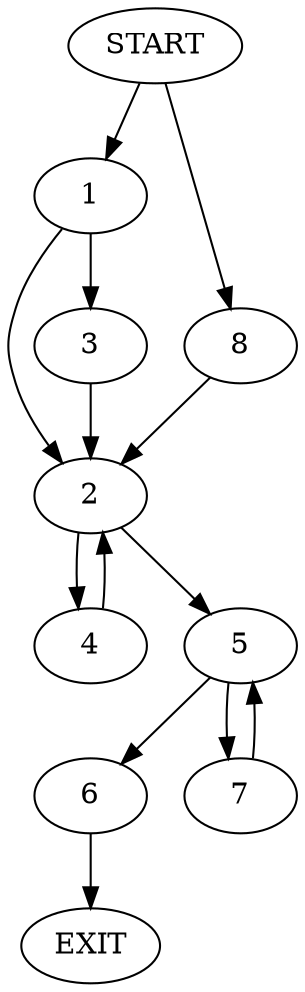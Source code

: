 digraph {
0 [label="START"]
9 [label="EXIT"]
0 -> 1
1 -> 2
1 -> 3
2 -> 4
2 -> 5
3 -> 2
4 -> 2
5 -> 6
5 -> 7
0 -> 8
8 -> 2
7 -> 5
6 -> 9
}
